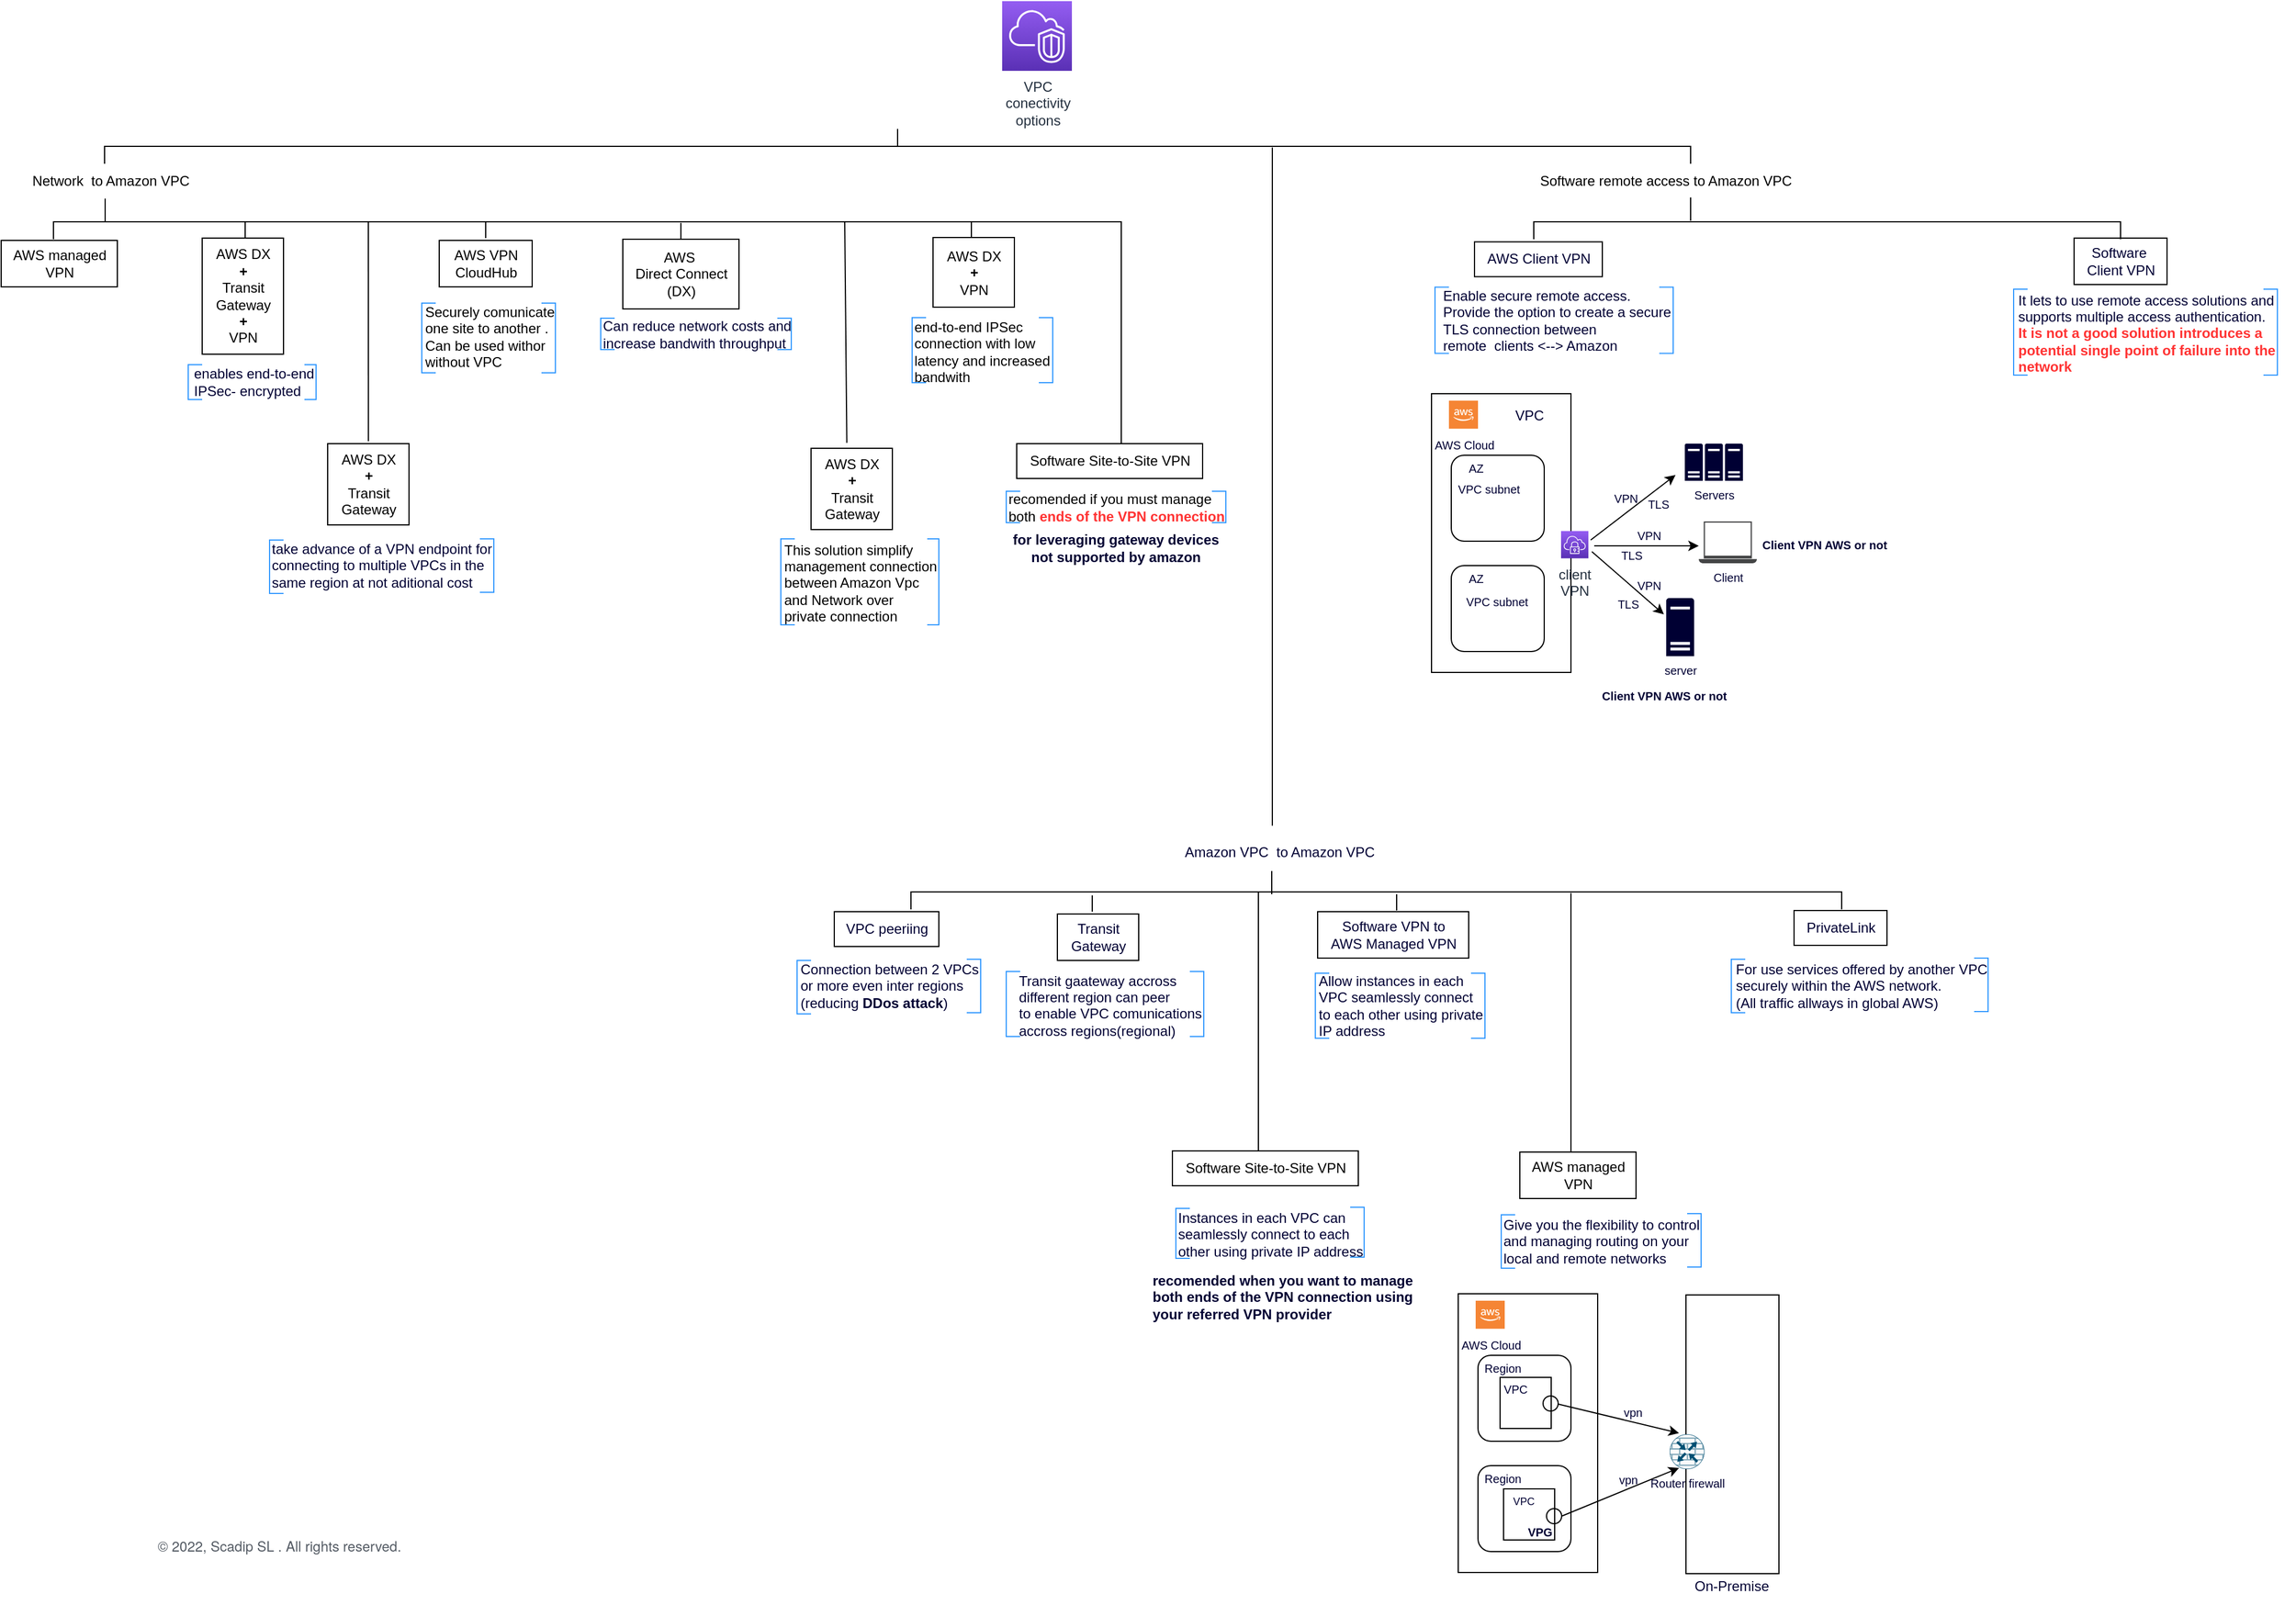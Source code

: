 <mxfile version="20.0.4" type="github">
  <diagram id="rGe3KuBBRu5CYdZj4_0n" name="Page-1">
    <mxGraphModel dx="941" dy="546" grid="1" gridSize="10" guides="1" tooltips="1" connect="1" arrows="1" fold="1" page="1" pageScale="1" pageWidth="2336" pageHeight="1654" math="0" shadow="0">
      <root>
        <mxCell id="0" />
        <mxCell id="1" parent="0" />
        <mxCell id="QmvpYYEcJwL0dfFaCKJW-41" value="This solution simplify&lt;br&gt;management connection&lt;br&gt;between Amazon Vpc &lt;br&gt;and Network&amp;nbsp;over &lt;br&gt;private connection" style="text;html=1;align=left;verticalAlign=middle;resizable=0;points=[];autosize=1;strokeColor=none;fillColor=none;" parent="1" vertex="1">
          <mxGeometry x="688" y="526" width="150" height="90" as="geometry" />
        </mxCell>
        <mxCell id="QmvpYYEcJwL0dfFaCKJW-1" value="VPC &lt;br&gt;conectivity &lt;br&gt;options" style="sketch=0;points=[[0,0,0],[0.25,0,0],[0.5,0,0],[0.75,0,0],[1,0,0],[0,1,0],[0.25,1,0],[0.5,1,0],[0.75,1,0],[1,1,0],[0,0.25,0],[0,0.5,0],[0,0.75,0],[1,0.25,0],[1,0.5,0],[1,0.75,0]];outlineConnect=0;fontColor=#232F3E;gradientColor=#945DF2;gradientDirection=north;fillColor=#5A30B5;strokeColor=#ffffff;dashed=0;verticalLabelPosition=bottom;verticalAlign=top;align=center;html=1;fontSize=12;fontStyle=0;aspect=fixed;shape=mxgraph.aws4.resourceIcon;resIcon=mxgraph.aws4.vpc;" parent="1" vertex="1">
          <mxGeometry x="877.5" y="70" width="60" height="60" as="geometry" />
        </mxCell>
        <mxCell id="QmvpYYEcJwL0dfFaCKJW-4" value="" style="strokeWidth=1;html=1;shape=mxgraph.flowchart.annotation_2;align=left;labelPosition=right;pointerEvents=1;direction=south;" parent="1" vertex="1">
          <mxGeometry x="105" y="180" width="1365" height="30" as="geometry" />
        </mxCell>
        <mxCell id="QmvpYYEcJwL0dfFaCKJW-5" value="Network&amp;nbsp; to Amazon VPC" style="text;html=1;align=center;verticalAlign=middle;resizable=0;points=[];autosize=1;strokeColor=none;fillColor=none;" parent="1" vertex="1">
          <mxGeometry x="30" y="210" width="160" height="30" as="geometry" />
        </mxCell>
        <mxCell id="QmvpYYEcJwL0dfFaCKJW-8" value="" style="strokeWidth=1;html=1;shape=mxgraph.flowchart.annotation_1;align=left;pointerEvents=1;direction=south;" parent="1" vertex="1">
          <mxGeometry x="61" y="260" width="919" height="15" as="geometry" />
        </mxCell>
        <mxCell id="QmvpYYEcJwL0dfFaCKJW-9" value="" style="endArrow=none;html=1;rounded=0;" parent="1" edge="1">
          <mxGeometry width="50" height="50" relative="1" as="geometry">
            <mxPoint x="105.5" y="260" as="sourcePoint" />
            <mxPoint x="105.5" y="240" as="targetPoint" />
          </mxGeometry>
        </mxCell>
        <mxCell id="QmvpYYEcJwL0dfFaCKJW-10" value="AWS managed&lt;br&gt;VPN" style="text;html=1;align=center;verticalAlign=middle;resizable=0;points=[];autosize=1;strokeColor=default;fillColor=none;" parent="1" vertex="1">
          <mxGeometry x="16" y="276" width="100" height="40" as="geometry" />
        </mxCell>
        <mxCell id="QmvpYYEcJwL0dfFaCKJW-11" value="" style="endArrow=none;html=1;rounded=0;" parent="1" edge="1">
          <mxGeometry width="50" height="50" relative="1" as="geometry">
            <mxPoint x="226" y="274" as="sourcePoint" />
            <mxPoint x="226" y="260" as="targetPoint" />
          </mxGeometry>
        </mxCell>
        <mxCell id="QmvpYYEcJwL0dfFaCKJW-12" value="AWS DX&lt;br&gt;&lt;b&gt;+&lt;br&gt;&lt;/b&gt;Transit&lt;br&gt;Gateway&lt;br&gt;&lt;b&gt;+&lt;/b&gt;&lt;br&gt;VPN" style="text;html=1;align=center;verticalAlign=middle;resizable=0;points=[];autosize=1;strokeColor=default;fillColor=none;" parent="1" vertex="1">
          <mxGeometry x="189" y="274" width="70" height="100" as="geometry" />
        </mxCell>
        <mxCell id="QmvpYYEcJwL0dfFaCKJW-14" value="enables end-to-end&lt;br&gt;IPSec- encrypted" style="text;html=1;align=left;verticalAlign=middle;resizable=0;points=[];autosize=1;strokeColor=none;fillColor=none;fontSize=12;fontColor=#000033;" parent="1" vertex="1">
          <mxGeometry x="180" y="378" width="130" height="40" as="geometry" />
        </mxCell>
        <mxCell id="QmvpYYEcJwL0dfFaCKJW-15" value="" style="strokeWidth=1;html=1;shape=mxgraph.flowchart.annotation_1;align=left;pointerEvents=1;fontColor=#000033;fillColor=none;strokeColor=#3399FF;" parent="1" vertex="1">
          <mxGeometry x="177" y="383" width="12" height="30" as="geometry" />
        </mxCell>
        <mxCell id="QmvpYYEcJwL0dfFaCKJW-16" value="" style="strokeWidth=1;html=1;shape=mxgraph.flowchart.annotation_1;align=left;pointerEvents=1;fontColor=#000033;fillColor=none;direction=west;strokeColor=#3399FF;" parent="1" vertex="1">
          <mxGeometry x="277" y="383" width="10" height="30" as="geometry" />
        </mxCell>
        <mxCell id="QmvpYYEcJwL0dfFaCKJW-17" value="take advance of a VPN endpoint for &lt;br&gt;connecting to multiple VPCs in the &lt;br&gt;same region&amp;nbsp;at not aditional cost" style="text;html=1;align=left;verticalAlign=middle;resizable=0;points=[];autosize=1;strokeColor=none;fillColor=none;fontSize=12;fontColor=#000033;" parent="1" vertex="1">
          <mxGeometry x="247" y="526" width="210" height="60" as="geometry" />
        </mxCell>
        <mxCell id="QmvpYYEcJwL0dfFaCKJW-18" value="" style="strokeWidth=1;html=1;shape=mxgraph.flowchart.annotation_1;align=left;pointerEvents=1;fontColor=#000033;fillColor=none;strokeColor=#3399FF;" parent="1" vertex="1">
          <mxGeometry x="247" y="534" width="12" height="46" as="geometry" />
        </mxCell>
        <mxCell id="QmvpYYEcJwL0dfFaCKJW-19" value="" style="strokeWidth=1;html=1;shape=mxgraph.flowchart.annotation_1;align=left;pointerEvents=1;fontColor=#000033;fillColor=none;direction=west;strokeColor=#3399FF;" parent="1" vertex="1">
          <mxGeometry x="428" y="533" width="12" height="46" as="geometry" />
        </mxCell>
        <mxCell id="QmvpYYEcJwL0dfFaCKJW-22" value="" style="endArrow=none;html=1;rounded=0;" parent="1" edge="1">
          <mxGeometry width="50" height="50" relative="1" as="geometry">
            <mxPoint x="851" y="274" as="sourcePoint" />
            <mxPoint x="851" y="260" as="targetPoint" />
          </mxGeometry>
        </mxCell>
        <mxCell id="QmvpYYEcJwL0dfFaCKJW-23" value="AWS VPN&lt;br&gt;CloudHub" style="text;html=1;align=center;verticalAlign=middle;resizable=0;points=[];autosize=1;strokeColor=default;fillColor=none;" parent="1" vertex="1">
          <mxGeometry x="393" y="276" width="80" height="40" as="geometry" />
        </mxCell>
        <mxCell id="QmvpYYEcJwL0dfFaCKJW-24" value="Securely comunicate &lt;br&gt;one site to another . &lt;br&gt;Can be used withor &lt;br&gt;without VPC&amp;nbsp;&amp;nbsp;" style="text;html=1;align=left;verticalAlign=middle;resizable=0;points=[];autosize=1;strokeColor=none;fillColor=none;" parent="1" vertex="1">
          <mxGeometry x="379" y="324" width="130" height="70" as="geometry" />
        </mxCell>
        <mxCell id="QmvpYYEcJwL0dfFaCKJW-25" value="" style="strokeWidth=1;html=1;shape=mxgraph.flowchart.annotation_1;align=left;pointerEvents=1;fontColor=#000033;fillColor=none;strokeColor=#3399FF;" parent="1" vertex="1">
          <mxGeometry x="378" y="330" width="12" height="60" as="geometry" />
        </mxCell>
        <mxCell id="QmvpYYEcJwL0dfFaCKJW-26" value="" style="strokeWidth=1;html=1;shape=mxgraph.flowchart.annotation_1;align=left;pointerEvents=1;fontColor=#000033;fillColor=none;direction=west;strokeColor=#3399FF;" parent="1" vertex="1">
          <mxGeometry x="481" y="330" width="12" height="60" as="geometry" />
        </mxCell>
        <mxCell id="QmvpYYEcJwL0dfFaCKJW-28" value="" style="endArrow=none;html=1;rounded=0;" parent="1" edge="1">
          <mxGeometry width="50" height="50" relative="1" as="geometry">
            <mxPoint x="433" y="274" as="sourcePoint" />
            <mxPoint x="433" y="260" as="targetPoint" />
          </mxGeometry>
        </mxCell>
        <mxCell id="QmvpYYEcJwL0dfFaCKJW-29" value="AWS&amp;nbsp;&lt;br&gt;Direct Connect&lt;br&gt;(DX)" style="text;html=1;align=center;verticalAlign=middle;resizable=0;points=[];autosize=1;strokeColor=default;fillColor=none;" parent="1" vertex="1">
          <mxGeometry x="551" y="275" width="100" height="60" as="geometry" />
        </mxCell>
        <mxCell id="QmvpYYEcJwL0dfFaCKJW-30" value="Can reduce network costs and&lt;br&gt;increase bandwith throughput" style="text;html=1;align=left;verticalAlign=middle;resizable=0;points=[];autosize=1;strokeColor=none;fillColor=none;fontSize=12;fontColor=#000033;" parent="1" vertex="1">
          <mxGeometry x="532" y="337" width="190" height="40" as="geometry" />
        </mxCell>
        <mxCell id="QmvpYYEcJwL0dfFaCKJW-31" value="" style="strokeWidth=1;html=1;shape=mxgraph.flowchart.annotation_1;align=left;pointerEvents=1;fontColor=#000033;fillColor=none;strokeColor=#3399FF;" parent="1" vertex="1">
          <mxGeometry x="532" y="343" width="12" height="27" as="geometry" />
        </mxCell>
        <mxCell id="QmvpYYEcJwL0dfFaCKJW-32" value="" style="strokeWidth=1;html=1;shape=mxgraph.flowchart.annotation_1;align=left;pointerEvents=1;fontColor=#000033;fillColor=none;direction=west;strokeColor=#3399FF;" parent="1" vertex="1">
          <mxGeometry x="684" y="343" width="12" height="27" as="geometry" />
        </mxCell>
        <mxCell id="QmvpYYEcJwL0dfFaCKJW-33" value="" style="endArrow=none;html=1;rounded=0;" parent="1" edge="1">
          <mxGeometry width="50" height="50" relative="1" as="geometry">
            <mxPoint x="601" y="275" as="sourcePoint" />
            <mxPoint x="601" y="261" as="targetPoint" />
          </mxGeometry>
        </mxCell>
        <mxCell id="QmvpYYEcJwL0dfFaCKJW-34" value="AWS DX&lt;br&gt;&lt;b&gt;+&lt;br&gt;&lt;/b&gt;Transit&lt;br&gt;Gateway" style="text;html=1;align=center;verticalAlign=middle;resizable=0;points=[];autosize=1;strokeColor=default;fillColor=none;" parent="1" vertex="1">
          <mxGeometry x="297" y="451" width="70" height="70" as="geometry" />
        </mxCell>
        <mxCell id="QmvpYYEcJwL0dfFaCKJW-36" value="" style="endArrow=none;html=1;rounded=0;exitX=0.501;exitY=-0.03;exitDx=0;exitDy=0;exitPerimeter=0;" parent="1" source="QmvpYYEcJwL0dfFaCKJW-34" edge="1">
          <mxGeometry width="50" height="50" relative="1" as="geometry">
            <mxPoint x="332" y="438" as="sourcePoint" />
            <mxPoint x="332" y="260" as="targetPoint" />
          </mxGeometry>
        </mxCell>
        <mxCell id="QmvpYYEcJwL0dfFaCKJW-37" value="" style="endArrow=none;html=1;rounded=0;exitX=0.44;exitY=-0.067;exitDx=0;exitDy=0;exitPerimeter=0;" parent="1" source="QmvpYYEcJwL0dfFaCKJW-38" edge="1">
          <mxGeometry width="50" height="50" relative="1" as="geometry">
            <mxPoint x="742" y="424" as="sourcePoint" />
            <mxPoint x="742" y="260" as="targetPoint" />
          </mxGeometry>
        </mxCell>
        <mxCell id="QmvpYYEcJwL0dfFaCKJW-38" value="AWS DX&lt;br&gt;&lt;b&gt;+&lt;br&gt;&lt;/b&gt;Transit&lt;br&gt;Gateway" style="text;html=1;align=center;verticalAlign=middle;resizable=0;points=[];autosize=1;strokeColor=default;fillColor=none;" parent="1" vertex="1">
          <mxGeometry x="713" y="455" width="70" height="70" as="geometry" />
        </mxCell>
        <mxCell id="QmvpYYEcJwL0dfFaCKJW-39" value="" style="strokeWidth=1;html=1;shape=mxgraph.flowchart.annotation_1;align=left;pointerEvents=1;fontColor=#000033;fillColor=none;strokeColor=#3399FF;" parent="1" vertex="1">
          <mxGeometry x="687" y="533" width="12" height="74" as="geometry" />
        </mxCell>
        <mxCell id="QmvpYYEcJwL0dfFaCKJW-40" value="" style="strokeWidth=1;html=1;shape=mxgraph.flowchart.annotation_1;align=left;pointerEvents=1;fontColor=#000033;fillColor=none;direction=west;strokeColor=#3399FF;" parent="1" vertex="1">
          <mxGeometry x="813" y="533" width="10" height="74" as="geometry" />
        </mxCell>
        <mxCell id="QmvpYYEcJwL0dfFaCKJW-42" value="AWS DX&lt;br&gt;&lt;b&gt;+&lt;/b&gt;&lt;br&gt;VPN" style="text;html=1;align=center;verticalAlign=middle;resizable=0;points=[];autosize=1;strokeColor=default;fillColor=none;" parent="1" vertex="1">
          <mxGeometry x="818" y="273.5" width="70" height="60" as="geometry" />
        </mxCell>
        <mxCell id="QmvpYYEcJwL0dfFaCKJW-43" value="end-to-end IPSec &lt;br&gt;connection&amp;nbsp;with low &lt;br&gt;latency and increased&amp;nbsp;&lt;br&gt;bandwith" style="text;html=1;align=left;verticalAlign=middle;resizable=0;points=[];autosize=1;strokeColor=none;fillColor=none;" parent="1" vertex="1">
          <mxGeometry x="800" y="336.5" width="140" height="70" as="geometry" />
        </mxCell>
        <mxCell id="QmvpYYEcJwL0dfFaCKJW-46" value="" style="strokeWidth=1;html=1;shape=mxgraph.flowchart.annotation_1;align=left;pointerEvents=1;fontColor=#000033;fillColor=none;strokeColor=#3399FF;" parent="1" vertex="1">
          <mxGeometry x="800" y="342.5" width="12" height="56" as="geometry" />
        </mxCell>
        <mxCell id="QmvpYYEcJwL0dfFaCKJW-47" value="" style="strokeWidth=1;html=1;shape=mxgraph.flowchart.annotation_1;align=left;pointerEvents=1;fontColor=#000033;fillColor=none;direction=west;strokeColor=#3399FF;" parent="1" vertex="1">
          <mxGeometry x="909" y="342.5" width="12" height="56" as="geometry" />
        </mxCell>
        <mxCell id="QmvpYYEcJwL0dfFaCKJW-50" value="Software Site-to-Site VPN" style="text;html=1;align=center;verticalAlign=middle;resizable=0;points=[];autosize=1;strokeColor=default;fillColor=none;" parent="1" vertex="1">
          <mxGeometry x="890" y="451" width="160" height="30" as="geometry" />
        </mxCell>
        <mxCell id="QmvpYYEcJwL0dfFaCKJW-52" value="" style="endArrow=none;html=1;rounded=0;exitX=0.44;exitY=-0.067;exitDx=0;exitDy=0;exitPerimeter=0;" parent="1" edge="1">
          <mxGeometry width="50" height="50" relative="1" as="geometry">
            <mxPoint x="980" y="451" as="sourcePoint" />
            <mxPoint x="980" y="274" as="targetPoint" />
          </mxGeometry>
        </mxCell>
        <mxCell id="QmvpYYEcJwL0dfFaCKJW-53" value="recomended if you must manage &lt;br&gt;both&amp;nbsp;&lt;b&gt;&lt;font color=&quot;#ff3333&quot;&gt;ends of the VPN connection&lt;/font&gt;&lt;/b&gt;&amp;nbsp;" style="text;html=1;align=left;verticalAlign=middle;resizable=0;points=[];autosize=1;strokeColor=none;fillColor=none;" parent="1" vertex="1">
          <mxGeometry x="881" y="486" width="210" height="40" as="geometry" />
        </mxCell>
        <mxCell id="QmvpYYEcJwL0dfFaCKJW-54" value="" style="strokeWidth=1;html=1;shape=mxgraph.flowchart.annotation_1;align=left;pointerEvents=1;fontColor=#000033;fillColor=none;strokeColor=#3399FF;" parent="1" vertex="1">
          <mxGeometry x="881" y="492" width="12" height="27" as="geometry" />
        </mxCell>
        <mxCell id="QmvpYYEcJwL0dfFaCKJW-55" value="" style="strokeWidth=1;html=1;shape=mxgraph.flowchart.annotation_1;align=left;pointerEvents=1;fontColor=#000033;fillColor=none;direction=west;strokeColor=#3399FF;" parent="1" vertex="1">
          <mxGeometry x="1058" y="492" width="12" height="27" as="geometry" />
        </mxCell>
        <mxCell id="QmvpYYEcJwL0dfFaCKJW-56" value="&lt;b&gt;for leveraging gateway devices &lt;br&gt;not supported by amazon&lt;/b&gt;" style="text;html=1;align=center;verticalAlign=middle;resizable=0;points=[];autosize=1;strokeColor=none;fillColor=none;fontColor=#000033;" parent="1" vertex="1">
          <mxGeometry x="875" y="521" width="200" height="40" as="geometry" />
        </mxCell>
        <mxCell id="QmvpYYEcJwL0dfFaCKJW-57" value="Amazon VPC&amp;nbsp; to Amazon VPC" style="text;html=1;align=center;verticalAlign=middle;resizable=0;points=[];autosize=1;strokeColor=none;fillColor=none;fontColor=#000033;" parent="1" vertex="1">
          <mxGeometry x="1021" y="788" width="190" height="30" as="geometry" />
        </mxCell>
        <mxCell id="QmvpYYEcJwL0dfFaCKJW-58" value="" style="strokeWidth=1;html=1;shape=mxgraph.flowchart.annotation_1;align=left;pointerEvents=1;direction=south;" parent="1" vertex="1">
          <mxGeometry x="799" y="837" width="801" height="15" as="geometry" />
        </mxCell>
        <mxCell id="QmvpYYEcJwL0dfFaCKJW-59" value="" style="endArrow=none;html=1;rounded=0;" parent="1" edge="1">
          <mxGeometry width="50" height="50" relative="1" as="geometry">
            <mxPoint x="1109.5" y="839" as="sourcePoint" />
            <mxPoint x="1109.5" y="819" as="targetPoint" />
          </mxGeometry>
        </mxCell>
        <mxCell id="QmvpYYEcJwL0dfFaCKJW-60" value="VPC peeriing" style="text;html=1;align=center;verticalAlign=middle;resizable=0;points=[];autosize=1;strokeColor=default;fillColor=none;fontColor=#000033;" parent="1" vertex="1">
          <mxGeometry x="733" y="854" width="90" height="30" as="geometry" />
        </mxCell>
        <mxCell id="QmvpYYEcJwL0dfFaCKJW-61" value="Transit &lt;br&gt;Gateway" style="text;html=1;align=center;verticalAlign=middle;resizable=0;points=[];autosize=1;strokeColor=default;fillColor=none;fontColor=#000033;" parent="1" vertex="1">
          <mxGeometry x="925" y="856" width="70" height="40" as="geometry" />
        </mxCell>
        <mxCell id="QmvpYYEcJwL0dfFaCKJW-62" value="Software Site-to-Site VPN" style="text;html=1;align=center;verticalAlign=middle;resizable=0;points=[];autosize=1;strokeColor=default;fillColor=none;" parent="1" vertex="1">
          <mxGeometry x="1024" y="1060" width="160" height="30" as="geometry" />
        </mxCell>
        <mxCell id="QmvpYYEcJwL0dfFaCKJW-63" value="Connection between&amp;nbsp;2 VPCs &lt;br&gt;or more even inter regions&amp;nbsp;&lt;br&gt;(reducing &lt;b&gt;DDos attack&lt;/b&gt;)" style="text;html=1;align=left;verticalAlign=middle;resizable=0;points=[];autosize=1;strokeColor=none;fillColor=none;fontColor=#000033;" parent="1" vertex="1">
          <mxGeometry x="702" y="888" width="180" height="60" as="geometry" />
        </mxCell>
        <mxCell id="QmvpYYEcJwL0dfFaCKJW-64" value="" style="strokeWidth=1;html=1;shape=mxgraph.flowchart.annotation_1;align=left;pointerEvents=1;fontColor=#000033;fillColor=none;strokeColor=#3399FF;" parent="1" vertex="1">
          <mxGeometry x="701" y="896" width="12" height="46" as="geometry" />
        </mxCell>
        <mxCell id="QmvpYYEcJwL0dfFaCKJW-65" value="" style="strokeWidth=1;html=1;shape=mxgraph.flowchart.annotation_1;align=left;pointerEvents=1;fontColor=#000033;fillColor=none;direction=west;strokeColor=#3399FF;" parent="1" vertex="1">
          <mxGeometry x="847" y="895" width="12" height="46" as="geometry" />
        </mxCell>
        <mxCell id="QmvpYYEcJwL0dfFaCKJW-66" value="Transit gaateway accross &lt;br&gt;different region can peer&lt;br&gt;to enable VPC comunications &lt;br&gt;accross regions(regional)&amp;nbsp;&lt;br&gt;&amp;nbsp;" style="text;html=1;align=left;verticalAlign=middle;resizable=0;points=[];autosize=1;strokeColor=none;fillColor=none;fontColor=#000033;" parent="1" vertex="1">
          <mxGeometry x="890" y="897" width="180" height="90" as="geometry" />
        </mxCell>
        <mxCell id="QmvpYYEcJwL0dfFaCKJW-67" value="" style="strokeWidth=1;html=1;shape=mxgraph.flowchart.annotation_1;align=left;pointerEvents=1;fontColor=#000033;fillColor=none;strokeColor=#3399FF;" parent="1" vertex="1">
          <mxGeometry x="881" y="905.5" width="12" height="56" as="geometry" />
        </mxCell>
        <mxCell id="QmvpYYEcJwL0dfFaCKJW-68" value="" style="strokeWidth=1;html=1;shape=mxgraph.flowchart.annotation_1;align=left;pointerEvents=1;fontColor=#000033;fillColor=none;direction=west;strokeColor=#3399FF;" parent="1" vertex="1">
          <mxGeometry x="1039" y="905.5" width="12" height="56" as="geometry" />
        </mxCell>
        <mxCell id="QmvpYYEcJwL0dfFaCKJW-69" value="Instances in each VPC can &lt;br&gt;seamlessly connect to each &lt;br&gt;other using private IP address" style="text;html=1;align=left;verticalAlign=middle;resizable=0;points=[];autosize=1;strokeColor=none;fillColor=none;fontColor=#000033;" parent="1" vertex="1">
          <mxGeometry x="1027" y="1102" width="180" height="60" as="geometry" />
        </mxCell>
        <mxCell id="QmvpYYEcJwL0dfFaCKJW-70" value="" style="strokeWidth=1;html=1;shape=mxgraph.flowchart.annotation_1;align=left;pointerEvents=1;fontColor=#000033;fillColor=none;strokeColor=#3399FF;" parent="1" vertex="1">
          <mxGeometry x="1027" y="1109.5" width="12" height="43" as="geometry" />
        </mxCell>
        <mxCell id="QmvpYYEcJwL0dfFaCKJW-71" value="" style="strokeWidth=1;html=1;shape=mxgraph.flowchart.annotation_1;align=left;pointerEvents=1;fontColor=#000033;fillColor=none;direction=west;strokeColor=#3399FF;" parent="1" vertex="1">
          <mxGeometry x="1177" y="1108.5" width="12" height="43" as="geometry" />
        </mxCell>
        <mxCell id="QmvpYYEcJwL0dfFaCKJW-72" value="&lt;b&gt;recomended when you want to manage &lt;br&gt;both ends of the VPN connection using &lt;br&gt;your referred VPN provider&lt;/b&gt;" style="text;html=1;align=left;verticalAlign=middle;resizable=0;points=[];autosize=1;strokeColor=none;fillColor=none;fontColor=#000033;" parent="1" vertex="1">
          <mxGeometry x="1005" y="1155.5" width="250" height="60" as="geometry" />
        </mxCell>
        <mxCell id="QmvpYYEcJwL0dfFaCKJW-73" value="" style="endArrow=none;html=1;rounded=0;" parent="1" edge="1">
          <mxGeometry width="50" height="50" relative="1" as="geometry">
            <mxPoint x="955" y="854" as="sourcePoint" />
            <mxPoint x="955" y="840" as="targetPoint" />
          </mxGeometry>
        </mxCell>
        <mxCell id="QmvpYYEcJwL0dfFaCKJW-74" value="" style="endArrow=none;html=1;rounded=0;" parent="1" edge="1">
          <mxGeometry width="50" height="50" relative="1" as="geometry">
            <mxPoint x="1098" y="1060" as="sourcePoint" />
            <mxPoint x="1098" y="837" as="targetPoint" />
          </mxGeometry>
        </mxCell>
        <mxCell id="QmvpYYEcJwL0dfFaCKJW-75" value="Software VPN to &lt;br&gt;AWS Managed VPN" style="text;html=1;align=center;verticalAlign=middle;resizable=0;points=[];autosize=1;strokeColor=default;fillColor=none;fontColor=#000033;" parent="1" vertex="1">
          <mxGeometry x="1149" y="854" width="130" height="40" as="geometry" />
        </mxCell>
        <mxCell id="QmvpYYEcJwL0dfFaCKJW-76" value="Allow instances in each &lt;br&gt;VPC seamlessly connect&amp;nbsp; &lt;br&gt;to each other using private &lt;br&gt;IP address" style="text;html=1;align=left;verticalAlign=middle;resizable=0;points=[];autosize=1;strokeColor=none;fillColor=none;fontColor=#000033;" parent="1" vertex="1">
          <mxGeometry x="1148" y="899.5" width="160" height="70" as="geometry" />
        </mxCell>
        <mxCell id="QmvpYYEcJwL0dfFaCKJW-77" value="" style="strokeWidth=1;html=1;shape=mxgraph.flowchart.annotation_1;align=left;pointerEvents=1;fontColor=#000033;fillColor=none;strokeColor=#3399FF;" parent="1" vertex="1">
          <mxGeometry x="1147" y="907" width="12" height="56" as="geometry" />
        </mxCell>
        <mxCell id="QmvpYYEcJwL0dfFaCKJW-78" value="" style="strokeWidth=1;html=1;shape=mxgraph.flowchart.annotation_1;align=left;pointerEvents=1;fontColor=#000033;fillColor=none;direction=west;strokeColor=#3399FF;" parent="1" vertex="1">
          <mxGeometry x="1281" y="907" width="12" height="56" as="geometry" />
        </mxCell>
        <mxCell id="QmvpYYEcJwL0dfFaCKJW-79" value="" style="endArrow=none;html=1;rounded=0;" parent="1" edge="1">
          <mxGeometry width="50" height="50" relative="1" as="geometry">
            <mxPoint x="1217" y="853" as="sourcePoint" />
            <mxPoint x="1217" y="839" as="targetPoint" />
          </mxGeometry>
        </mxCell>
        <mxCell id="QmvpYYEcJwL0dfFaCKJW-80" value="AWS managed&lt;br&gt;VPN" style="text;html=1;align=center;verticalAlign=middle;resizable=0;points=[];autosize=1;strokeColor=default;fillColor=none;" parent="1" vertex="1">
          <mxGeometry x="1323" y="1061" width="100" height="40" as="geometry" />
        </mxCell>
        <mxCell id="QmvpYYEcJwL0dfFaCKJW-81" value="Give you the flexibility to control &lt;br&gt;and&amp;nbsp;managing routing on your &lt;br&gt;local and remote networks" style="text;html=1;align=left;verticalAlign=middle;resizable=0;points=[];autosize=1;strokeColor=none;fillColor=none;fontColor=#000033;" parent="1" vertex="1">
          <mxGeometry x="1307" y="1107.5" width="190" height="60" as="geometry" />
        </mxCell>
        <mxCell id="QmvpYYEcJwL0dfFaCKJW-82" value="" style="strokeWidth=1;html=1;shape=mxgraph.flowchart.annotation_1;align=left;pointerEvents=1;fontColor=#000033;fillColor=none;strokeColor=#3399FF;" parent="1" vertex="1">
          <mxGeometry x="1307" y="1115" width="12" height="46" as="geometry" />
        </mxCell>
        <mxCell id="QmvpYYEcJwL0dfFaCKJW-83" value="" style="strokeWidth=1;html=1;shape=mxgraph.flowchart.annotation_1;align=left;pointerEvents=1;fontColor=#000033;fillColor=none;direction=west;strokeColor=#3399FF;" parent="1" vertex="1">
          <mxGeometry x="1467" y="1114" width="12" height="46" as="geometry" />
        </mxCell>
        <mxCell id="QmvpYYEcJwL0dfFaCKJW-84" value="" style="rounded=0;whiteSpace=wrap;html=1;fontColor=#000033;strokeColor=default;strokeWidth=1;fillColor=none;" parent="1" vertex="1">
          <mxGeometry x="1270" y="1183" width="120" height="240" as="geometry" />
        </mxCell>
        <mxCell id="QmvpYYEcJwL0dfFaCKJW-85" value="&lt;font style=&quot;font-size: 10px;&quot;&gt;AWS Cloud&lt;/font&gt;" style="outlineConnect=0;dashed=0;verticalLabelPosition=bottom;verticalAlign=top;align=center;html=1;shape=mxgraph.aws3.cloud_2;fillColor=#F58534;gradientColor=none;fontColor=#000033;strokeColor=default;strokeWidth=1;aspect=fixed;" parent="1" vertex="1">
          <mxGeometry x="1285" y="1189" width="25" height="24.15" as="geometry" />
        </mxCell>
        <mxCell id="QmvpYYEcJwL0dfFaCKJW-88" value="" style="rounded=1;whiteSpace=wrap;html=1;fontSize=9;fontColor=#000033;strokeColor=default;strokeWidth=1;fillColor=none;" parent="1" vertex="1">
          <mxGeometry x="1287" y="1236" width="80" height="74" as="geometry" />
        </mxCell>
        <mxCell id="QmvpYYEcJwL0dfFaCKJW-90" value="" style="rounded=1;whiteSpace=wrap;html=1;fontSize=9;fontColor=#000033;strokeColor=default;strokeWidth=1;fillColor=none;" parent="1" vertex="1">
          <mxGeometry x="1287" y="1331" width="80" height="74" as="geometry" />
        </mxCell>
        <mxCell id="QmvpYYEcJwL0dfFaCKJW-91" value="" style="whiteSpace=wrap;html=1;aspect=fixed;fontSize=9;fontColor=#000033;strokeColor=default;strokeWidth=1;fillColor=none;" parent="1" vertex="1">
          <mxGeometry x="1306" y="1255" width="44" height="44" as="geometry" />
        </mxCell>
        <mxCell id="QmvpYYEcJwL0dfFaCKJW-92" value="" style="whiteSpace=wrap;html=1;aspect=fixed;fontSize=9;fontColor=#000033;strokeColor=default;strokeWidth=1;fillColor=none;" parent="1" vertex="1">
          <mxGeometry x="1309" y="1351" width="44" height="44" as="geometry" />
        </mxCell>
        <mxCell id="QmvpYYEcJwL0dfFaCKJW-93" value="&lt;font style=&quot;font-size: 10px;&quot;&gt;VPC&lt;/font&gt;" style="text;html=1;align=center;verticalAlign=middle;resizable=0;points=[];autosize=1;strokeColor=none;fillColor=none;fontSize=9;fontColor=#000033;" parent="1" vertex="1">
          <mxGeometry x="1299" y="1250" width="40" height="30" as="geometry" />
        </mxCell>
        <mxCell id="QmvpYYEcJwL0dfFaCKJW-94" value="VPC" style="text;html=1;align=center;verticalAlign=middle;resizable=0;points=[];autosize=1;strokeColor=none;fillColor=none;fontSize=9;fontColor=#000033;" parent="1" vertex="1">
          <mxGeometry x="1306" y="1352" width="40" height="20" as="geometry" />
        </mxCell>
        <mxCell id="QmvpYYEcJwL0dfFaCKJW-95" value="&lt;font style=&quot;font-size: 10px;&quot;&gt;Region&lt;/font&gt;" style="text;html=1;align=center;verticalAlign=middle;resizable=0;points=[];autosize=1;strokeColor=none;fillColor=none;fontSize=9;fontColor=#000033;" parent="1" vertex="1">
          <mxGeometry x="1278" y="1232" width="60" height="30" as="geometry" />
        </mxCell>
        <mxCell id="QmvpYYEcJwL0dfFaCKJW-96" value="&lt;font style=&quot;font-size: 10px;&quot;&gt;Region&lt;/font&gt;" style="text;html=1;align=center;verticalAlign=middle;resizable=0;points=[];autosize=1;strokeColor=none;fillColor=none;fontSize=9;fontColor=#000033;" parent="1" vertex="1">
          <mxGeometry x="1278" y="1327" width="60" height="30" as="geometry" />
        </mxCell>
        <mxCell id="QmvpYYEcJwL0dfFaCKJW-97" value="" style="ellipse;whiteSpace=wrap;html=1;aspect=fixed;fontSize=9;fontColor=#000033;strokeColor=default;strokeWidth=1;fillColor=none;" parent="1" vertex="1">
          <mxGeometry x="1343" y="1271" width="13" height="13" as="geometry" />
        </mxCell>
        <mxCell id="QmvpYYEcJwL0dfFaCKJW-101" value="" style="ellipse;whiteSpace=wrap;html=1;aspect=fixed;fontSize=9;fontColor=#000033;strokeColor=default;strokeWidth=1;fillColor=none;" parent="1" vertex="1">
          <mxGeometry x="1346" y="1368" width="13" height="13" as="geometry" />
        </mxCell>
        <mxCell id="QmvpYYEcJwL0dfFaCKJW-103" value="" style="endArrow=none;html=1;rounded=0;fontSize=9;fontColor=#000033;strokeColor=none;strokeWidth=5;" parent="1" edge="1">
          <mxGeometry width="50" height="50" relative="1" as="geometry">
            <mxPoint x="1460" y="1352" as="sourcePoint" />
            <mxPoint x="1510" y="1302" as="targetPoint" />
          </mxGeometry>
        </mxCell>
        <mxCell id="QmvpYYEcJwL0dfFaCKJW-105" value="" style="endArrow=classic;html=1;rounded=0;fontSize=9;fontColor=#000033;strokeWidth=1;exitX=1;exitY=0.5;exitDx=0;exitDy=0;" parent="1" source="QmvpYYEcJwL0dfFaCKJW-101" edge="1">
          <mxGeometry width="50" height="50" relative="1" as="geometry">
            <mxPoint x="1359" y="1386" as="sourcePoint" />
            <mxPoint x="1460" y="1333" as="targetPoint" />
          </mxGeometry>
        </mxCell>
        <mxCell id="QmvpYYEcJwL0dfFaCKJW-106" value="" style="endArrow=classic;html=1;rounded=0;fontSize=9;fontColor=#000033;strokeWidth=1;" parent="1" edge="1">
          <mxGeometry width="50" height="50" relative="1" as="geometry">
            <mxPoint x="1356" y="1278" as="sourcePoint" />
            <mxPoint x="1460" y="1303" as="targetPoint" />
          </mxGeometry>
        </mxCell>
        <mxCell id="QmvpYYEcJwL0dfFaCKJW-107" value="" style="rounded=0;whiteSpace=wrap;html=1;fontColor=#000033;strokeColor=default;strokeWidth=1;fillColor=none;" parent="1" vertex="1">
          <mxGeometry x="1466" y="1184" width="80" height="240" as="geometry" />
        </mxCell>
        <mxCell id="QmvpYYEcJwL0dfFaCKJW-109" value="&lt;font size=&quot;1&quot;&gt;Router firewall&lt;/font&gt;" style="sketch=0;points=[[0.5,0,0],[1,0.5,0],[0.5,1,0],[0,0.5,0],[0.145,0.145,0],[0.856,0.145,0],[0.855,0.856,0],[0.145,0.855,0]];verticalLabelPosition=bottom;html=1;verticalAlign=top;aspect=fixed;align=center;pointerEvents=1;shape=mxgraph.cisco19.rect;prIcon=router_with_firewall;fillColor=#FAFAFA;strokeColor=#005073;fontSize=9;fontColor=#000033;" parent="1" vertex="1">
          <mxGeometry x="1452" y="1304" width="30" height="30" as="geometry" />
        </mxCell>
        <mxCell id="QmvpYYEcJwL0dfFaCKJW-111" value="On-Premise" style="text;html=1;align=center;verticalAlign=middle;resizable=0;points=[];autosize=1;strokeColor=none;fillColor=none;fontSize=12;fontColor=#000033;" parent="1" vertex="1">
          <mxGeometry x="1460" y="1420" width="90" height="30" as="geometry" />
        </mxCell>
        <mxCell id="QmvpYYEcJwL0dfFaCKJW-112" value="&lt;b&gt;VPG&lt;/b&gt;" style="text;html=1;align=center;verticalAlign=middle;resizable=0;points=[];autosize=1;strokeColor=none;fillColor=none;fontSize=10;fontColor=#000033;" parent="1" vertex="1">
          <mxGeometry x="1319.5" y="1373" width="40" height="30" as="geometry" />
        </mxCell>
        <mxCell id="QmvpYYEcJwL0dfFaCKJW-113" value="vpn" style="text;html=1;align=center;verticalAlign=middle;resizable=0;points=[];autosize=1;strokeColor=none;fillColor=none;fontSize=10;fontColor=#000033;" parent="1" vertex="1">
          <mxGeometry x="1396" y="1328" width="40" height="30" as="geometry" />
        </mxCell>
        <mxCell id="QmvpYYEcJwL0dfFaCKJW-114" value="vpn" style="text;html=1;align=center;verticalAlign=middle;resizable=0;points=[];autosize=1;strokeColor=none;fillColor=none;fontSize=10;fontColor=#000033;" parent="1" vertex="1">
          <mxGeometry x="1400" y="1269.5" width="40" height="30" as="geometry" />
        </mxCell>
        <mxCell id="QmvpYYEcJwL0dfFaCKJW-115" value="" style="endArrow=none;html=1;rounded=0;exitX=0.418;exitY=-0.1;exitDx=0;exitDy=0;exitPerimeter=0;" parent="1" edge="1">
          <mxGeometry width="50" height="50" relative="1" as="geometry">
            <mxPoint x="1367" y="1061" as="sourcePoint" />
            <mxPoint x="1367" y="838" as="targetPoint" />
          </mxGeometry>
        </mxCell>
        <mxCell id="QmvpYYEcJwL0dfFaCKJW-116" value="PrivateLink" style="text;html=1;align=center;verticalAlign=middle;resizable=0;points=[];autosize=1;strokeColor=default;fillColor=none;fontSize=12;fontColor=#000033;" parent="1" vertex="1">
          <mxGeometry x="1559" y="853" width="80" height="30" as="geometry" />
        </mxCell>
        <mxCell id="QmvpYYEcJwL0dfFaCKJW-117" value="For use services offered by another VPC &lt;br&gt;securely within the AWS network.&lt;br&gt;(All traffic allways in global AWS)" style="text;html=1;align=left;verticalAlign=middle;resizable=0;points=[];autosize=1;strokeColor=none;fillColor=none;fontSize=12;fontColor=#000033;" parent="1" vertex="1">
          <mxGeometry x="1507" y="888" width="240" height="60" as="geometry" />
        </mxCell>
        <mxCell id="QmvpYYEcJwL0dfFaCKJW-118" value="" style="strokeWidth=1;html=1;shape=mxgraph.flowchart.annotation_1;align=left;pointerEvents=1;fontColor=#000033;fillColor=none;strokeColor=#3399FF;" parent="1" vertex="1">
          <mxGeometry x="1505" y="895" width="12" height="46" as="geometry" />
        </mxCell>
        <mxCell id="QmvpYYEcJwL0dfFaCKJW-119" value="" style="strokeWidth=1;html=1;shape=mxgraph.flowchart.annotation_1;align=left;pointerEvents=1;fontColor=#000033;fillColor=none;direction=west;strokeColor=#3399FF;" parent="1" vertex="1">
          <mxGeometry x="1714" y="894" width="12" height="46" as="geometry" />
        </mxCell>
        <mxCell id="QmvpYYEcJwL0dfFaCKJW-120" value="" style="endArrow=none;html=1;rounded=0;" parent="1" edge="1">
          <mxGeometry width="50" height="50" relative="1" as="geometry">
            <mxPoint x="1110" y="780" as="sourcePoint" />
            <mxPoint x="1110" y="196" as="targetPoint" />
          </mxGeometry>
        </mxCell>
        <mxCell id="QmvpYYEcJwL0dfFaCKJW-123" value="AWS Client VPN" style="text;html=1;align=center;verticalAlign=middle;resizable=0;points=[];autosize=1;strokeColor=default;fillColor=none;fontSize=12;fontColor=#000033;" parent="1" vertex="1">
          <mxGeometry x="1284" y="277.25" width="110" height="30" as="geometry" />
        </mxCell>
        <mxCell id="QmvpYYEcJwL0dfFaCKJW-124" value="Software&amp;nbsp;&lt;br&gt;Client VPN" style="text;html=1;align=center;verticalAlign=middle;resizable=0;points=[];autosize=1;strokeColor=default;fillColor=none;fontSize=12;fontColor=#000033;" parent="1" vertex="1">
          <mxGeometry x="1800" y="274" width="80" height="40" as="geometry" />
        </mxCell>
        <mxCell id="QmvpYYEcJwL0dfFaCKJW-125" value="Enable secure remote access. &lt;br&gt;Provide the option to create a secure &lt;br&gt;TLS connection between &lt;br&gt;remote&amp;nbsp; clients &amp;lt;--&amp;gt; Amazon&amp;nbsp;&amp;nbsp;" style="text;html=1;align=left;verticalAlign=middle;resizable=0;points=[];autosize=1;strokeColor=none;fillColor=none;fontSize=12;fontColor=#000033;" parent="1" vertex="1">
          <mxGeometry x="1255" y="309.75" width="220" height="70" as="geometry" />
        </mxCell>
        <mxCell id="QmvpYYEcJwL0dfFaCKJW-126" value="" style="strokeWidth=1;html=1;shape=mxgraph.flowchart.annotation_1;align=left;pointerEvents=1;fontColor=#000033;fillColor=none;strokeColor=#3399FF;" parent="1" vertex="1">
          <mxGeometry x="1250" y="316.25" width="12" height="57" as="geometry" />
        </mxCell>
        <mxCell id="QmvpYYEcJwL0dfFaCKJW-127" value="" style="strokeWidth=1;html=1;shape=mxgraph.flowchart.annotation_1;align=left;pointerEvents=1;fontColor=#000033;fillColor=none;direction=west;strokeColor=#3399FF;" parent="1" vertex="1">
          <mxGeometry x="1443" y="316.25" width="12" height="57" as="geometry" />
        </mxCell>
        <mxCell id="QmvpYYEcJwL0dfFaCKJW-128" value="" style="rounded=0;whiteSpace=wrap;html=1;fontColor=#000033;strokeColor=default;strokeWidth=1;fillColor=none;" parent="1" vertex="1">
          <mxGeometry x="1247" y="408" width="120" height="240" as="geometry" />
        </mxCell>
        <mxCell id="QmvpYYEcJwL0dfFaCKJW-129" value="&lt;font style=&quot;font-size: 10px;&quot;&gt;AWS Cloud&lt;/font&gt;" style="outlineConnect=0;dashed=0;verticalLabelPosition=bottom;verticalAlign=top;align=center;html=1;shape=mxgraph.aws3.cloud_2;fillColor=#F58534;gradientColor=none;fontColor=#000033;strokeColor=default;strokeWidth=1;aspect=fixed;" parent="1" vertex="1">
          <mxGeometry x="1262" y="414" width="25" height="24.15" as="geometry" />
        </mxCell>
        <mxCell id="QmvpYYEcJwL0dfFaCKJW-130" value="" style="rounded=1;whiteSpace=wrap;html=1;fontSize=9;fontColor=#000033;strokeColor=default;strokeWidth=1;fillColor=none;" parent="1" vertex="1">
          <mxGeometry x="1264" y="461" width="80" height="74" as="geometry" />
        </mxCell>
        <mxCell id="QmvpYYEcJwL0dfFaCKJW-131" value="" style="rounded=1;whiteSpace=wrap;html=1;fontSize=9;fontColor=#000033;strokeColor=default;strokeWidth=1;fillColor=none;" parent="1" vertex="1">
          <mxGeometry x="1264" y="556" width="80" height="74" as="geometry" />
        </mxCell>
        <mxCell id="QmvpYYEcJwL0dfFaCKJW-134" value="&lt;font style=&quot;font-size: 10px;&quot;&gt;VPC subnet&lt;br style=&quot;font-size: 10px;&quot;&gt;&lt;/font&gt;" style="text;html=1;align=center;verticalAlign=middle;resizable=0;points=[];autosize=1;strokeColor=none;fillColor=none;fontSize=10;fontColor=#000033;" parent="1" vertex="1">
          <mxGeometry x="1256" y="475" width="80" height="30" as="geometry" />
        </mxCell>
        <mxCell id="QmvpYYEcJwL0dfFaCKJW-135" value="VPC subnet" style="text;html=1;align=center;verticalAlign=middle;resizable=0;points=[];autosize=1;strokeColor=none;fillColor=none;fontSize=10;fontColor=#000033;" parent="1" vertex="1">
          <mxGeometry x="1263" y="572" width="80" height="30" as="geometry" />
        </mxCell>
        <mxCell id="QmvpYYEcJwL0dfFaCKJW-136" value="&lt;font style=&quot;font-size: 10px;&quot;&gt;AZ&lt;/font&gt;" style="text;html=1;align=center;verticalAlign=middle;resizable=0;points=[];autosize=1;strokeColor=none;fillColor=none;fontSize=9;fontColor=#000033;" parent="1" vertex="1">
          <mxGeometry x="1265" y="457" width="40" height="30" as="geometry" />
        </mxCell>
        <mxCell id="QmvpYYEcJwL0dfFaCKJW-137" value="&lt;span style=&quot;font-size: 10px;&quot;&gt;AZ&lt;/span&gt;" style="text;html=1;align=center;verticalAlign=middle;resizable=0;points=[];autosize=1;strokeColor=none;fillColor=none;fontSize=9;fontColor=#000033;" parent="1" vertex="1">
          <mxGeometry x="1265" y="552" width="40" height="30" as="geometry" />
        </mxCell>
        <mxCell id="QmvpYYEcJwL0dfFaCKJW-141" value="" style="endArrow=classic;html=1;rounded=0;fontSize=9;fontColor=#000033;strokeWidth=1;exitX=1;exitY=0.5;exitDx=0;exitDy=0;" parent="1" edge="1">
          <mxGeometry width="50" height="50" relative="1" as="geometry">
            <mxPoint x="1385" y="544" as="sourcePoint" />
            <mxPoint x="1447" y="598" as="targetPoint" />
          </mxGeometry>
        </mxCell>
        <mxCell id="QmvpYYEcJwL0dfFaCKJW-142" value="" style="endArrow=classic;html=1;rounded=0;fontSize=9;fontColor=#000033;strokeWidth=1;" parent="1" edge="1">
          <mxGeometry width="50" height="50" relative="1" as="geometry">
            <mxPoint x="1384" y="534" as="sourcePoint" />
            <mxPoint x="1457" y="478" as="targetPoint" />
          </mxGeometry>
        </mxCell>
        <mxCell id="QmvpYYEcJwL0dfFaCKJW-150" value="client &lt;br&gt;VPN" style="sketch=0;points=[[0,0,0],[0.25,0,0],[0.5,0,0],[0.75,0,0],[1,0,0],[0,1,0],[0.25,1,0],[0.5,1,0],[0.75,1,0],[1,1,0],[0,0.25,0],[0,0.5,0],[0,0.75,0],[1,0.25,0],[1,0.5,0],[1,0.75,0]];outlineConnect=0;fontColor=#232F3E;gradientColor=#945DF2;gradientDirection=north;fillColor=#5A30B5;strokeColor=#ffffff;dashed=0;verticalLabelPosition=bottom;verticalAlign=top;align=center;html=1;fontSize=12;fontStyle=0;aspect=fixed;shape=mxgraph.aws4.resourceIcon;resIcon=mxgraph.aws4.client_vpn;" parent="1" vertex="1">
          <mxGeometry x="1358.5" y="526.25" width="23.5" height="23.5" as="geometry" />
        </mxCell>
        <mxCell id="QmvpYYEcJwL0dfFaCKJW-151" value="VPC" style="text;html=1;align=center;verticalAlign=middle;resizable=0;points=[];autosize=1;strokeColor=none;fillColor=none;fontSize=12;fontColor=#000033;" parent="1" vertex="1">
          <mxGeometry x="1306" y="412" width="50" height="30" as="geometry" />
        </mxCell>
        <mxCell id="QmvpYYEcJwL0dfFaCKJW-152" value="" style="endArrow=classic;html=1;rounded=0;fontSize=9;fontColor=#000033;strokeWidth=1;" parent="1" edge="1">
          <mxGeometry width="50" height="50" relative="1" as="geometry">
            <mxPoint x="1387" y="539" as="sourcePoint" />
            <mxPoint x="1477" y="539" as="targetPoint" />
          </mxGeometry>
        </mxCell>
        <mxCell id="QmvpYYEcJwL0dfFaCKJW-153" value="TLS" style="text;html=1;align=center;verticalAlign=middle;resizable=0;points=[];autosize=1;strokeColor=none;fillColor=none;fontSize=10;fontColor=#000033;" parent="1" vertex="1">
          <mxGeometry x="1422" y="488" width="40" height="30" as="geometry" />
        </mxCell>
        <mxCell id="QmvpYYEcJwL0dfFaCKJW-154" value="VPN" style="text;html=1;align=center;verticalAlign=middle;resizable=0;points=[];autosize=1;strokeColor=none;fillColor=none;fontSize=10;fontColor=#000033;" parent="1" vertex="1">
          <mxGeometry x="1394" y="483" width="40" height="30" as="geometry" />
        </mxCell>
        <mxCell id="QmvpYYEcJwL0dfFaCKJW-155" value="TLS" style="text;html=1;align=center;verticalAlign=middle;resizable=0;points=[];autosize=1;strokeColor=none;fillColor=none;fontSize=10;fontColor=#000033;" parent="1" vertex="1">
          <mxGeometry x="1396" y="574" width="40" height="30" as="geometry" />
        </mxCell>
        <mxCell id="QmvpYYEcJwL0dfFaCKJW-156" value="TLS" style="text;html=1;align=center;verticalAlign=middle;resizable=0;points=[];autosize=1;strokeColor=none;fillColor=none;fontSize=10;fontColor=#000033;" parent="1" vertex="1">
          <mxGeometry x="1399" y="532" width="40" height="30" as="geometry" />
        </mxCell>
        <mxCell id="QmvpYYEcJwL0dfFaCKJW-158" value="VPN" style="text;html=1;align=center;verticalAlign=middle;resizable=0;points=[];autosize=1;strokeColor=none;fillColor=none;fontSize=10;fontColor=#000033;" parent="1" vertex="1">
          <mxGeometry x="1414" y="558" width="40" height="30" as="geometry" />
        </mxCell>
        <mxCell id="QmvpYYEcJwL0dfFaCKJW-159" value="VPN" style="text;html=1;align=center;verticalAlign=middle;resizable=0;points=[];autosize=1;strokeColor=none;fillColor=none;fontSize=10;fontColor=#000033;" parent="1" vertex="1">
          <mxGeometry x="1414" y="515" width="40" height="30" as="geometry" />
        </mxCell>
        <mxCell id="QmvpYYEcJwL0dfFaCKJW-161" value="Servers" style="sketch=0;aspect=fixed;pointerEvents=1;shadow=0;dashed=0;html=1;strokeColor=none;labelPosition=center;verticalLabelPosition=bottom;verticalAlign=top;align=center;fillColor=#000033;shape=mxgraph.mscae.enterprise.server_farm;fontSize=10;fontColor=#000033;" parent="1" vertex="1">
          <mxGeometry x="1465" y="451" width="50" height="32" as="geometry" />
        </mxCell>
        <mxCell id="QmvpYYEcJwL0dfFaCKJW-162" value="Client" style="sketch=0;pointerEvents=1;shadow=0;dashed=0;html=1;strokeColor=none;fillColor=#434445;aspect=fixed;labelPosition=center;verticalLabelPosition=bottom;verticalAlign=top;align=center;outlineConnect=0;shape=mxgraph.vvd.laptop;fontSize=10;fontColor=#000033;" parent="1" vertex="1">
          <mxGeometry x="1477" y="518" width="50" height="36" as="geometry" />
        </mxCell>
        <mxCell id="QmvpYYEcJwL0dfFaCKJW-163" value="server" style="sketch=0;aspect=fixed;pointerEvents=1;shadow=0;dashed=0;html=1;strokeColor=none;labelPosition=center;verticalLabelPosition=bottom;verticalAlign=top;align=center;fillColor=#000033;shape=mxgraph.mscae.enterprise.server_generic;fontSize=10;fontColor=#000033;" parent="1" vertex="1">
          <mxGeometry x="1449" y="584" width="24" height="50" as="geometry" />
        </mxCell>
        <mxCell id="QmvpYYEcJwL0dfFaCKJW-164" value="&lt;b&gt;Client VPN AWS or not&lt;/b&gt;" style="text;html=1;align=center;verticalAlign=middle;resizable=0;points=[];autosize=1;strokeColor=none;fillColor=none;fontSize=10;fontColor=#000033;" parent="1" vertex="1">
          <mxGeometry x="1382" y="653" width="130" height="30" as="geometry" />
        </mxCell>
        <mxCell id="QmvpYYEcJwL0dfFaCKJW-165" value="&lt;b&gt;Client VPN AWS or not&lt;/b&gt;" style="text;html=1;align=center;verticalAlign=middle;resizable=0;points=[];autosize=1;strokeColor=none;fillColor=none;fontSize=10;fontColor=#000033;" parent="1" vertex="1">
          <mxGeometry x="1520" y="523" width="130" height="30" as="geometry" />
        </mxCell>
        <mxCell id="QmvpYYEcJwL0dfFaCKJW-168" value="&lt;font style=&quot;font-size: 12px;&quot;&gt;It lets to use remote access solutions and &lt;br&gt;supports multiple access authentication.&lt;br&gt;&lt;b&gt;&lt;font color=&quot;#ff3333&quot;&gt;It is not a good solution introduces a &lt;br&gt;potential single point of failure into the &lt;br&gt;network&lt;/font&gt;&lt;/b&gt;&amp;nbsp;&lt;/font&gt;" style="text;html=1;align=left;verticalAlign=middle;resizable=0;points=[];autosize=1;strokeColor=none;fillColor=none;fontSize=10;fontColor=#000033;" parent="1" vertex="1">
          <mxGeometry x="1750" y="311" width="240" height="90" as="geometry" />
        </mxCell>
        <mxCell id="QmvpYYEcJwL0dfFaCKJW-170" value="" style="strokeWidth=1;html=1;shape=mxgraph.flowchart.annotation_1;align=left;pointerEvents=1;fontColor=#000033;fillColor=none;strokeColor=#3399FF;" parent="1" vertex="1">
          <mxGeometry x="1748" y="318" width="12" height="74" as="geometry" />
        </mxCell>
        <mxCell id="QmvpYYEcJwL0dfFaCKJW-171" value="" style="strokeWidth=1;html=1;shape=mxgraph.flowchart.annotation_1;align=left;pointerEvents=1;fontColor=#000033;fillColor=none;direction=west;strokeColor=#3399FF;" parent="1" vertex="1">
          <mxGeometry x="1963" y="318" width="12" height="74" as="geometry" />
        </mxCell>
        <mxCell id="QmvpYYEcJwL0dfFaCKJW-172" value="&lt;span style=&quot;color: rgb(84, 91, 100); font-family: &amp;quot;Amazon Ember&amp;quot;, &amp;quot;Helvetica Neue&amp;quot;, Roboto, Arial, sans-serif; text-align: start; background-color: rgb(255, 255, 255);&quot;&gt;© 2022, Scadip SL&amp;nbsp;&lt;/span&gt;&lt;span style=&quot;color: rgb(84, 91, 100); font-family: &amp;quot;Amazon Ember&amp;quot;, &amp;quot;Helvetica Neue&amp;quot;, Roboto, Arial, sans-serif; text-align: start; background-color: rgb(255, 255, 255);&quot;&gt;. All rights reserved.&lt;/span&gt;" style="text;html=1;align=center;verticalAlign=middle;resizable=0;points=[];autosize=1;strokeColor=none;fillColor=none;fontSize=12;" parent="1" vertex="1">
          <mxGeometry x="140" y="1390" width="230" height="20" as="geometry" />
        </mxCell>
        <mxCell id="A7ZAsjX9IdBnIV88ybip-4" value="" style="strokeWidth=1;html=1;shape=mxgraph.flowchart.annotation_1;align=left;pointerEvents=1;direction=south;" vertex="1" parent="1">
          <mxGeometry x="1335" y="260" width="505" height="15" as="geometry" />
        </mxCell>
        <mxCell id="A7ZAsjX9IdBnIV88ybip-5" value="Software remote access to Amazon VPC&amp;nbsp;" style="text;html=1;align=center;verticalAlign=middle;resizable=0;points=[];autosize=1;strokeColor=none;fillColor=none;" vertex="1" parent="1">
          <mxGeometry x="1330" y="210" width="240" height="30" as="geometry" />
        </mxCell>
        <mxCell id="A7ZAsjX9IdBnIV88ybip-8" value="" style="endArrow=none;html=1;rounded=0;" edge="1" parent="1">
          <mxGeometry width="50" height="50" relative="1" as="geometry">
            <mxPoint x="1470" y="259" as="sourcePoint" />
            <mxPoint x="1470" y="239" as="targetPoint" />
          </mxGeometry>
        </mxCell>
      </root>
    </mxGraphModel>
  </diagram>
</mxfile>
